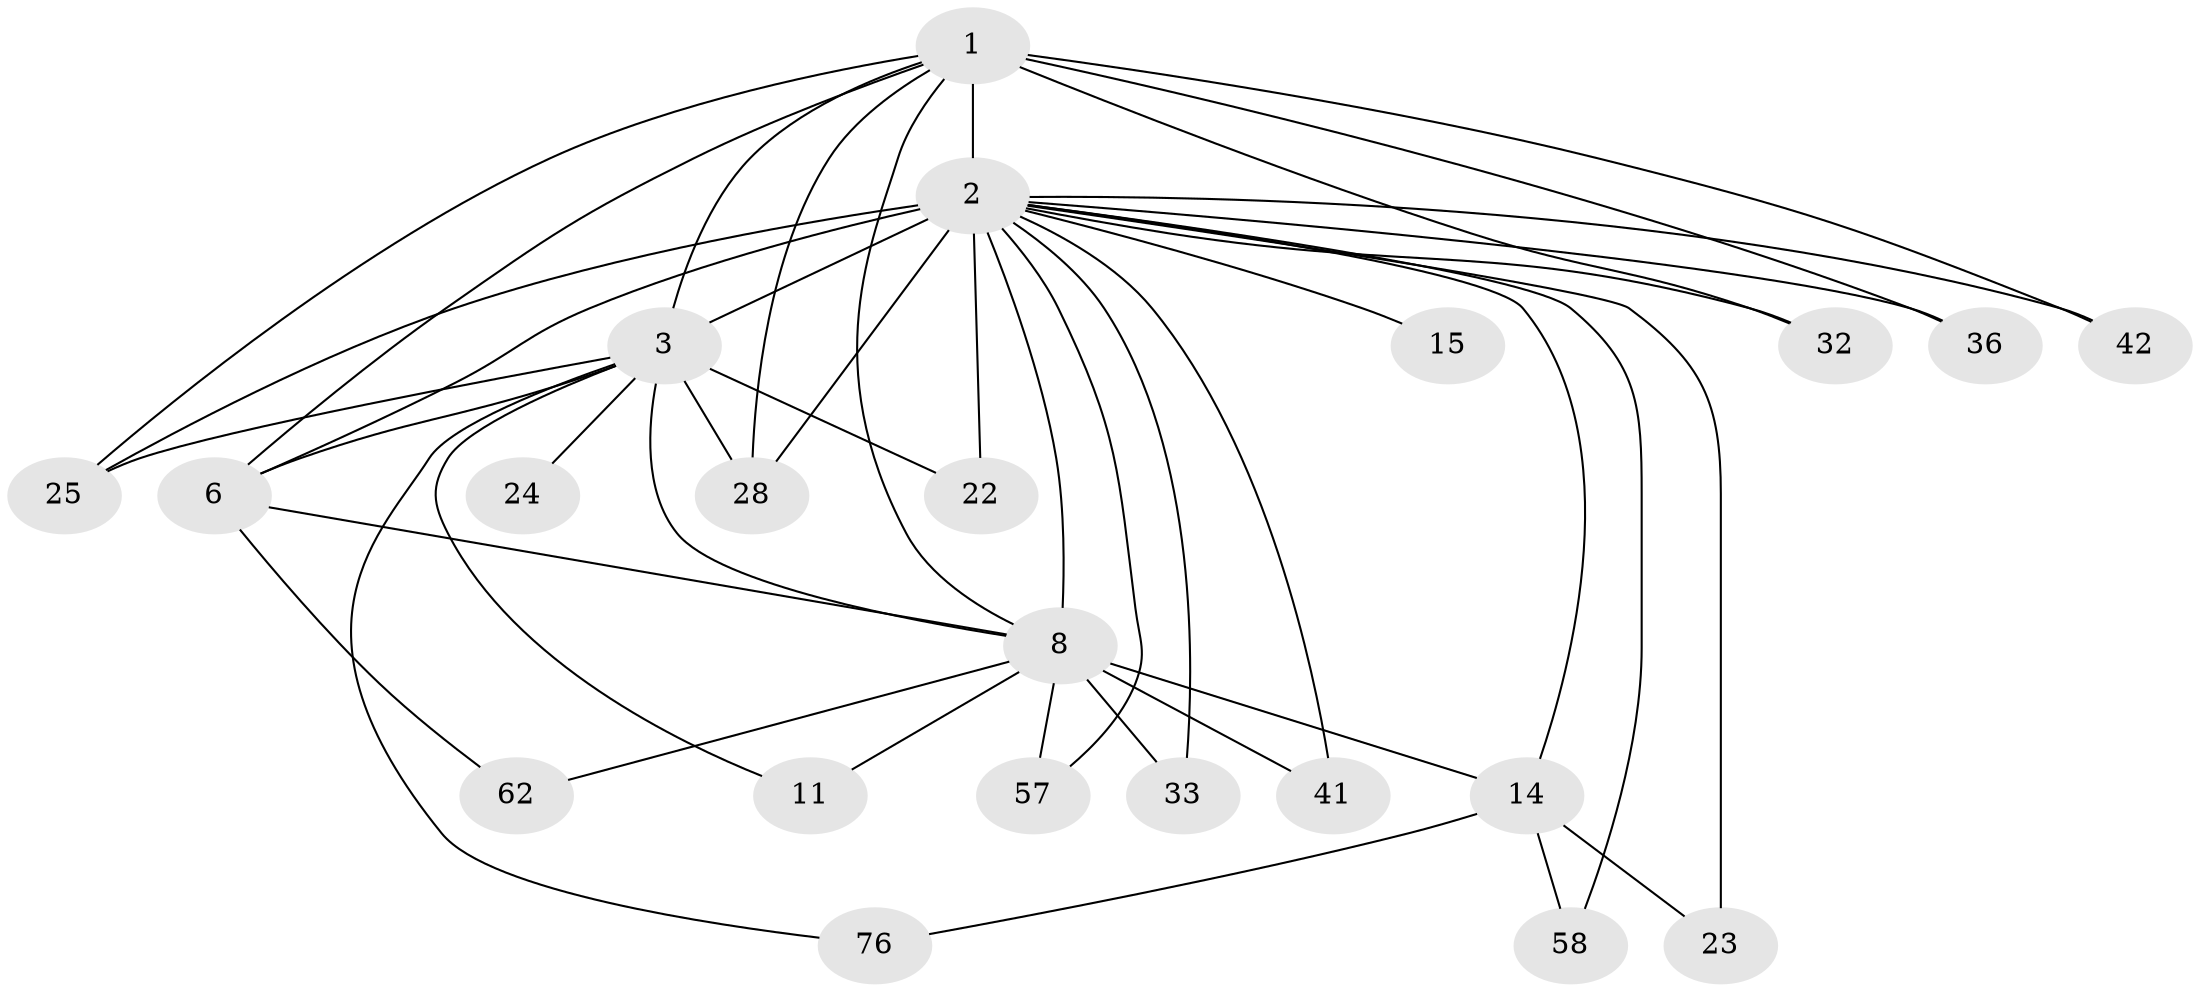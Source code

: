 // original degree distribution, {23: 0.013157894736842105, 22: 0.039473684210526314, 15: 0.013157894736842105, 25: 0.013157894736842105, 20: 0.013157894736842105, 13: 0.013157894736842105, 14: 0.013157894736842105, 21: 0.013157894736842105, 2: 0.6578947368421053, 3: 0.14473684210526316, 4: 0.05263157894736842, 8: 0.013157894736842105}
// Generated by graph-tools (version 1.1) at 2025/17/03/04/25 18:17:29]
// undirected, 22 vertices, 44 edges
graph export_dot {
graph [start="1"]
  node [color=gray90,style=filled];
  1 [super="+51+69"];
  2 [super="+20+63+74+72+55+4+16+29+5+27+40"];
  3 [super="+7+44"];
  6;
  8 [super="+39+43"];
  11;
  14;
  15;
  22 [super="+56"];
  23;
  24;
  25 [super="+75"];
  28 [super="+71+34"];
  32;
  33 [super="+59"];
  36;
  41;
  42;
  57;
  58 [super="+73"];
  62;
  76;
  1 -- 2 [weight=11];
  1 -- 3 [weight=2];
  1 -- 6;
  1 -- 8 [weight=3];
  1 -- 25;
  1 -- 28 [weight=2];
  1 -- 32;
  1 -- 36;
  1 -- 42;
  2 -- 3 [weight=18];
  2 -- 6 [weight=8];
  2 -- 8 [weight=8];
  2 -- 25;
  2 -- 14 [weight=4];
  2 -- 15;
  2 -- 22;
  2 -- 28;
  2 -- 32;
  2 -- 41;
  2 -- 42;
  2 -- 57;
  2 -- 58 [weight=2];
  2 -- 33;
  2 -- 36;
  2 -- 23 [weight=2];
  3 -- 6 [weight=2];
  3 -- 8 [weight=2];
  3 -- 24 [weight=2];
  3 -- 22 [weight=3];
  3 -- 11;
  3 -- 76;
  3 -- 25;
  3 -- 28;
  6 -- 8;
  6 -- 62;
  8 -- 11;
  8 -- 14;
  8 -- 33 [weight=2];
  8 -- 41;
  8 -- 57;
  8 -- 62;
  14 -- 23;
  14 -- 58;
  14 -- 76;
}
